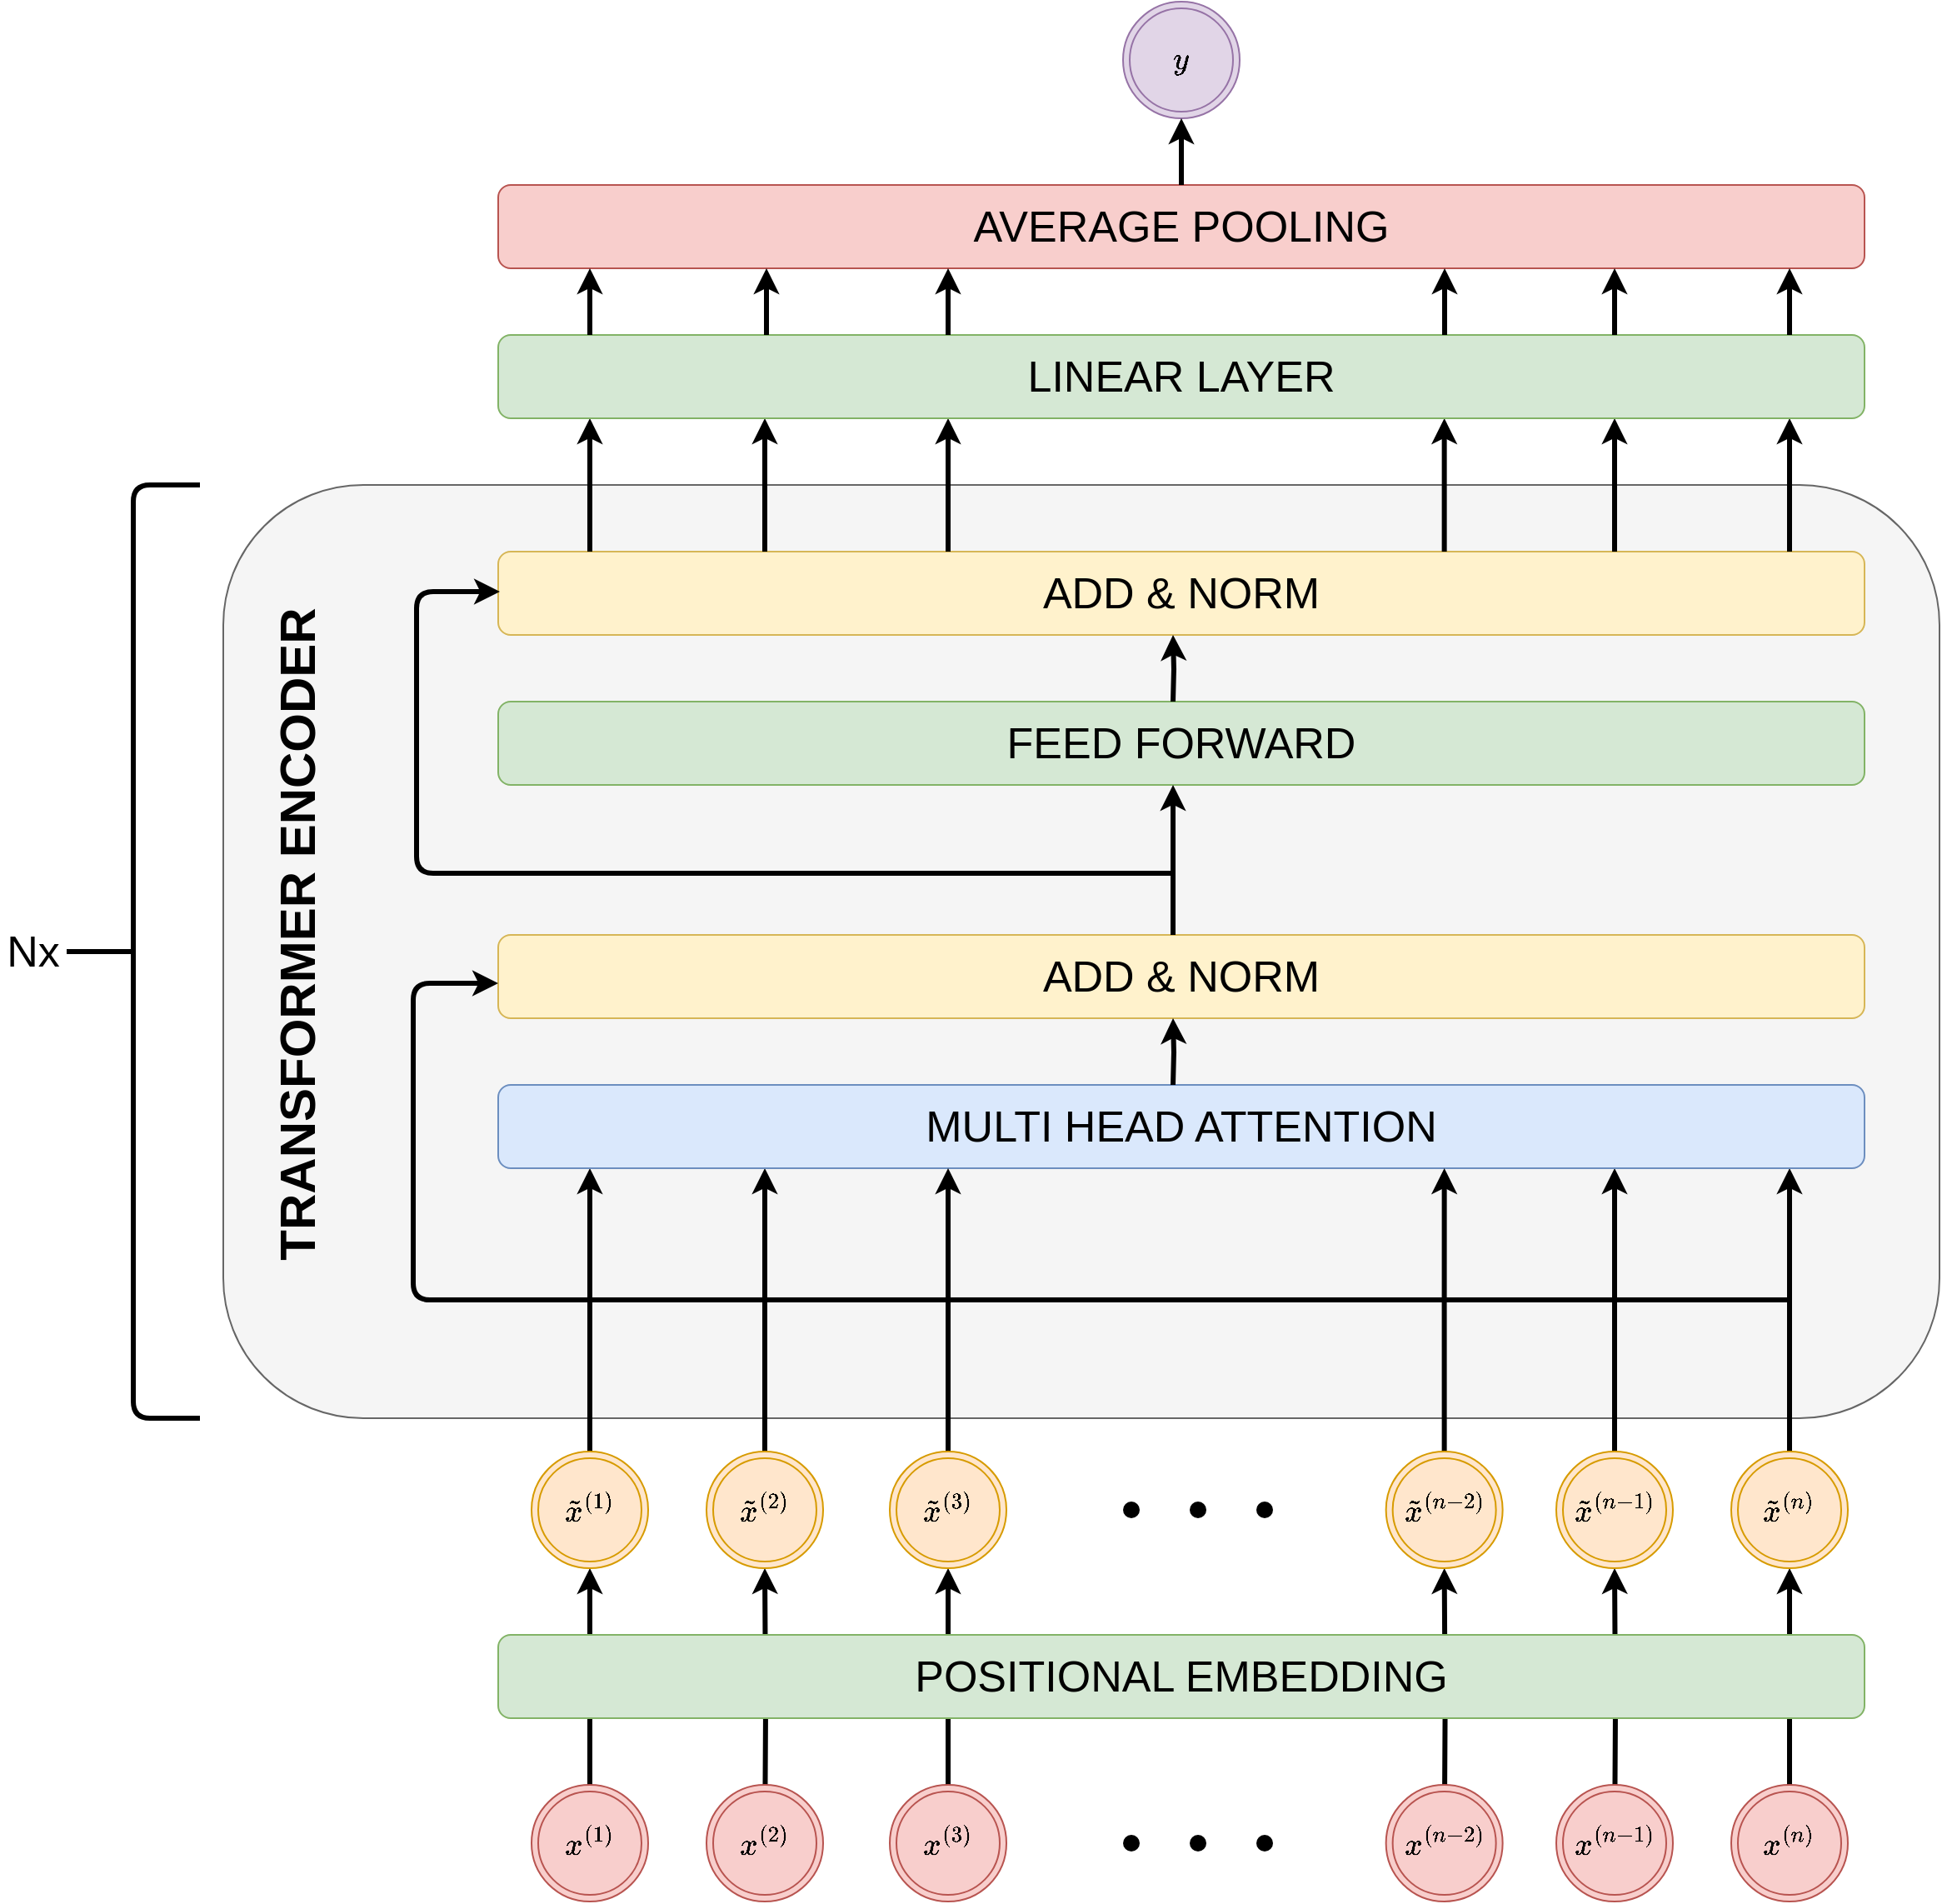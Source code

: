 <mxfile version="13.0.3" type="device"><diagram name="Page-1" id="edf60f1a-56cd-e834-aa8a-f176f3a09ee4"><mxGraphModel dx="2763" dy="1838" grid="1" gridSize="10" guides="1" tooltips="1" connect="1" arrows="1" fold="1" page="1" pageScale="1" pageWidth="1100" pageHeight="850" background="none" math="1" shadow="0"><root><mxCell id="0"/><mxCell id="1" parent="0"/><mxCell id="K9HZkrbn3-RnlMzPygAK-2" value="&lt;font style=&quot;font-size: 26px&quot;&gt;&lt;br&gt;&lt;/font&gt;" style="rounded=1;whiteSpace=wrap;html=1;fillColor=#f5f5f5;strokeColor=#666666;connectable=0;fontColor=#333333;" parent="1" vertex="1"><mxGeometry x="-10" y="40" width="1030" height="560" as="geometry"/></mxCell><mxCell id="-0cYfuJP0OXYIezzRSgM-42" style="edgeStyle=orthogonalEdgeStyle;rounded=0;orthogonalLoop=1;jettySize=auto;html=1;fontSize=20;startArrow=none;startFill=0;endArrow=classic;endFill=1;strokeWidth=3;entryX=0.5;entryY=1;entryDx=0;entryDy=0;" parent="1" target="-0cYfuJP0OXYIezzRSgM-12" edge="1"><mxGeometry relative="1" as="geometry"><mxPoint x="825" y="790" as="targetPoint"/><mxPoint x="825.0" y="860" as="sourcePoint"/></mxGeometry></mxCell><mxCell id="-0cYfuJP0OXYIezzRSgM-63" style="edgeStyle=orthogonalEdgeStyle;rounded=0;orthogonalLoop=1;jettySize=auto;html=1;fontSize=20;startArrow=none;startFill=0;endArrow=classic;endFill=1;strokeWidth=3;" parent="1" edge="1"><mxGeometry relative="1" as="geometry"><mxPoint x="930" y="690" as="targetPoint"/><mxPoint x="930" y="860" as="sourcePoint"/></mxGeometry></mxCell><mxCell id="-0cYfuJP0OXYIezzRSgM-41" style="edgeStyle=orthogonalEdgeStyle;rounded=0;orthogonalLoop=1;jettySize=auto;html=1;fontSize=20;startArrow=none;startFill=0;endArrow=classic;endFill=1;strokeWidth=3;entryX=0.5;entryY=1;entryDx=0;entryDy=0;" parent="1" target="-0cYfuJP0OXYIezzRSgM-43" edge="1"><mxGeometry relative="1" as="geometry"><mxPoint x="717.82" y="910" as="targetPoint"/><mxPoint x="722.82" y="860" as="sourcePoint"/></mxGeometry></mxCell><mxCell id="-0cYfuJP0OXYIezzRSgM-40" style="edgeStyle=orthogonalEdgeStyle;rounded=0;orthogonalLoop=1;jettySize=auto;html=1;fontSize=20;startArrow=none;startFill=0;endArrow=classic;endFill=1;strokeWidth=3;entryX=0.5;entryY=1;entryDx=0;entryDy=0;" parent="1" edge="1"><mxGeometry relative="1" as="geometry"><mxPoint x="425" y="690" as="targetPoint"/><mxPoint x="425" y="860" as="sourcePoint"/></mxGeometry></mxCell><mxCell id="-0cYfuJP0OXYIezzRSgM-5" style="edgeStyle=orthogonalEdgeStyle;rounded=0;orthogonalLoop=1;jettySize=auto;html=1;fontSize=20;strokeWidth=3;" parent="1" edge="1"><mxGeometry relative="1" as="geometry"><mxPoint x="210" y="690" as="targetPoint"/><mxPoint x="210" y="860" as="sourcePoint"/></mxGeometry></mxCell><mxCell id="-0cYfuJP0OXYIezzRSgM-62" style="edgeStyle=orthogonalEdgeStyle;rounded=0;orthogonalLoop=1;jettySize=auto;html=1;entryX=0.5;entryY=1;entryDx=0;entryDy=0;fontSize=20;startArrow=none;startFill=0;endArrow=classic;endFill=1;strokeWidth=3;" parent="1" target="-0cYfuJP0OXYIezzRSgM-11" edge="1"><mxGeometry relative="1" as="geometry"><mxPoint x="315" y="860" as="sourcePoint"/></mxGeometry></mxCell><mxCell id="-0cYfuJP0OXYIezzRSgM-19" style="edgeStyle=orthogonalEdgeStyle;rounded=0;orthogonalLoop=1;jettySize=auto;html=1;fontSize=20;strokeWidth=3;" parent="1" source="-0cYfuJP0OXYIezzRSgM-3" edge="1"><mxGeometry relative="1" as="geometry"><mxPoint x="210" y="450" as="targetPoint"/></mxGeometry></mxCell><mxCell id="-0cYfuJP0OXYIezzRSgM-3" value="&lt;font style=&quot;font-size: 16px;&quot;&gt;$$\tilde{x}^{(1)}$$&lt;/font&gt;" style="ellipse;shape=doubleEllipse;whiteSpace=wrap;html=1;aspect=fixed;fontSize=20;fillColor=#ffe6cc;strokeColor=#d79b00;" parent="1" vertex="1"><mxGeometry x="175" y="620" width="70" height="70" as="geometry"/></mxCell><mxCell id="-0cYfuJP0OXYIezzRSgM-4" value="&lt;font style=&quot;font-size: 26px&quot;&gt;POSITIONAL EMBEDDING&lt;br&gt;&lt;/font&gt;" style="rounded=1;whiteSpace=wrap;html=1;fillColor=#d5e8d4;strokeColor=#82b366;connectable=0;" parent="1" vertex="1"><mxGeometry x="155" y="730" width="820" height="50" as="geometry"/></mxCell><mxCell id="-0cYfuJP0OXYIezzRSgM-64" style="edgeStyle=orthogonalEdgeStyle;rounded=0;orthogonalLoop=1;jettySize=auto;html=1;fontSize=20;startArrow=none;startFill=0;endArrow=classic;endFill=1;strokeWidth=3;" parent="1" source="-0cYfuJP0OXYIezzRSgM-11" edge="1"><mxGeometry relative="1" as="geometry"><mxPoint x="315" y="450" as="targetPoint"/></mxGeometry></mxCell><mxCell id="-0cYfuJP0OXYIezzRSgM-11" value="&lt;font style=&quot;font-size: 16px;&quot;&gt;$$\tilde{x}^{(2)}$$&lt;/font&gt;" style="ellipse;shape=doubleEllipse;whiteSpace=wrap;html=1;aspect=fixed;fontSize=20;fillColor=#ffe6cc;strokeColor=#d79b00;" parent="1" vertex="1"><mxGeometry x="280" y="620" width="70" height="70" as="geometry"/></mxCell><mxCell id="-0cYfuJP0OXYIezzRSgM-67" style="edgeStyle=orthogonalEdgeStyle;rounded=0;orthogonalLoop=1;jettySize=auto;html=1;fontSize=20;startArrow=none;startFill=0;endArrow=classic;endFill=1;strokeWidth=3;" parent="1" source="-0cYfuJP0OXYIezzRSgM-12" edge="1"><mxGeometry relative="1" as="geometry"><mxPoint x="825" y="450" as="targetPoint"/></mxGeometry></mxCell><mxCell id="-0cYfuJP0OXYIezzRSgM-12" value="&lt;span style=&quot;font-size: 16px;&quot;&gt;$$\tilde{x}^{(n-1)}$$&lt;/span&gt;" style="ellipse;shape=doubleEllipse;whiteSpace=wrap;html=1;aspect=fixed;fontSize=20;fillColor=#ffe6cc;strokeColor=#d79b00;" parent="1" vertex="1"><mxGeometry x="790.0" y="620" width="70" height="70" as="geometry"/></mxCell><mxCell id="-0cYfuJP0OXYIezzRSgM-22" style="edgeStyle=orthogonalEdgeStyle;rounded=0;orthogonalLoop=1;jettySize=auto;html=1;fontSize=20;strokeWidth=3;" parent="1" source="-0cYfuJP0OXYIezzRSgM-13" edge="1"><mxGeometry relative="1" as="geometry"><mxPoint x="930" y="450" as="targetPoint"/></mxGeometry></mxCell><mxCell id="-0cYfuJP0OXYIezzRSgM-13" value="&lt;font style=&quot;font-size: 16px;&quot;&gt;$$\tilde{x}^{(n)}$$&lt;/font&gt;" style="ellipse;shape=doubleEllipse;whiteSpace=wrap;html=1;aspect=fixed;fontSize=20;fillColor=#ffe6cc;strokeColor=#d79b00;" parent="1" vertex="1"><mxGeometry x="895" y="620" width="70" height="70" as="geometry"/></mxCell><mxCell id="-0cYfuJP0OXYIezzRSgM-16" value="&lt;font style=&quot;font-size: 26px&quot;&gt;MULTI HEAD ATTENTION&lt;br&gt;&lt;/font&gt;" style="rounded=1;whiteSpace=wrap;html=1;fillColor=#dae8fc;strokeColor=#6c8ebf;connectable=0;allowArrows=1;" parent="1" vertex="1"><mxGeometry x="155" y="400" width="820" height="50" as="geometry"/></mxCell><mxCell id="-0cYfuJP0OXYIezzRSgM-23" value="&lt;font style=&quot;font-size: 26px&quot;&gt;ADD &amp;amp; NORM&lt;br&gt;&lt;/font&gt;" style="rounded=1;whiteSpace=wrap;html=1;fillColor=#fff2cc;strokeColor=#d6b656;connectable=0;" parent="1" vertex="1"><mxGeometry x="155" y="310" width="820" height="50" as="geometry"/></mxCell><mxCell id="-0cYfuJP0OXYIezzRSgM-24" value="&lt;font style=&quot;font-size: 26px&quot;&gt;FEED FORWARD&lt;br&gt;&lt;/font&gt;" style="rounded=1;whiteSpace=wrap;html=1;fillColor=#d5e8d4;strokeColor=#82b366;connectable=0;" parent="1" vertex="1"><mxGeometry x="155" y="170" width="820" height="50" as="geometry"/></mxCell><mxCell id="-0cYfuJP0OXYIezzRSgM-25" value="&lt;font style=&quot;font-size: 26px&quot;&gt;ADD &amp;amp; NORM&lt;br&gt;&lt;/font&gt;" style="rounded=1;whiteSpace=wrap;html=1;fillColor=#fff2cc;strokeColor=#d6b656;connectable=0;" parent="1" vertex="1"><mxGeometry x="155" y="80" width="820" height="50" as="geometry"/></mxCell><mxCell id="-0cYfuJP0OXYIezzRSgM-30" style="edgeStyle=orthogonalEdgeStyle;rounded=0;orthogonalLoop=1;jettySize=auto;html=1;fontSize=20;strokeWidth=3;startArrow=classic;startFill=1;endArrow=none;endFill=0;" parent="1" edge="1"><mxGeometry relative="1" as="geometry"><mxPoint x="210" y="80" as="targetPoint"/><mxPoint x="210" as="sourcePoint"/></mxGeometry></mxCell><mxCell id="-0cYfuJP0OXYIezzRSgM-31" style="edgeStyle=orthogonalEdgeStyle;rounded=0;orthogonalLoop=1;jettySize=auto;html=1;fontSize=20;strokeWidth=3;startArrow=classic;startFill=1;endArrow=none;endFill=0;" parent="1" edge="1"><mxGeometry relative="1" as="geometry"><mxPoint x="315" y="80" as="targetPoint"/><mxPoint x="315" as="sourcePoint"/></mxGeometry></mxCell><mxCell id="-0cYfuJP0OXYIezzRSgM-48" style="edgeStyle=orthogonalEdgeStyle;rounded=0;orthogonalLoop=1;jettySize=auto;html=1;fontSize=20;startArrow=classic;startFill=1;endArrow=none;endFill=0;strokeWidth=3;" parent="1" edge="1"><mxGeometry relative="1" as="geometry"><mxPoint x="825" y="80" as="targetPoint"/><mxPoint x="825" as="sourcePoint"/></mxGeometry></mxCell><mxCell id="-0cYfuJP0OXYIezzRSgM-33" style="edgeStyle=orthogonalEdgeStyle;rounded=0;orthogonalLoop=1;jettySize=auto;html=1;fontSize=20;strokeWidth=3;startArrow=classic;startFill=1;endArrow=none;endFill=0;" parent="1" edge="1"><mxGeometry relative="1" as="geometry"><mxPoint x="930" y="80" as="targetPoint"/><mxPoint x="930" as="sourcePoint"/></mxGeometry></mxCell><mxCell id="-0cYfuJP0OXYIezzRSgM-65" style="edgeStyle=orthogonalEdgeStyle;rounded=0;orthogonalLoop=1;jettySize=auto;html=1;fontSize=20;startArrow=none;startFill=0;endArrow=classic;endFill=1;strokeWidth=3;exitX=0.5;exitY=0;exitDx=0;exitDy=0;" parent="1" source="PzgYkxO-OZ-Oe-Z3ldPD-1" edge="1"><mxGeometry relative="1" as="geometry"><mxPoint x="425" y="450" as="targetPoint"/><mxPoint x="425" y="490" as="sourcePoint"/></mxGeometry></mxCell><mxCell id="-0cYfuJP0OXYIezzRSgM-66" style="edgeStyle=orthogonalEdgeStyle;rounded=0;orthogonalLoop=1;jettySize=auto;html=1;fontSize=20;startArrow=none;startFill=0;endArrow=classic;endFill=1;strokeWidth=3;" parent="1" source="-0cYfuJP0OXYIezzRSgM-43" edge="1"><mxGeometry relative="1" as="geometry"><mxPoint x="722.82" y="450" as="targetPoint"/></mxGeometry></mxCell><mxCell id="-0cYfuJP0OXYIezzRSgM-43" value="&lt;font style=&quot;font-size: 16px;&quot;&gt;$$\tilde{x}^{(n-2)}$$&lt;/font&gt;" style="ellipse;shape=doubleEllipse;whiteSpace=wrap;html=1;aspect=fixed;fontSize=20;fillColor=#ffe6cc;strokeColor=#d79b00;" parent="1" vertex="1"><mxGeometry x="687.82" y="620" width="70" height="70" as="geometry"/></mxCell><mxCell id="-0cYfuJP0OXYIezzRSgM-47" style="edgeStyle=orthogonalEdgeStyle;rounded=0;orthogonalLoop=1;jettySize=auto;html=1;fontSize=20;startArrow=classic;startFill=1;endArrow=none;endFill=0;strokeWidth=3;" parent="1" edge="1"><mxGeometry relative="1" as="geometry"><mxPoint x="722.82" y="80" as="targetPoint"/><mxPoint x="722.82" as="sourcePoint"/></mxGeometry></mxCell><mxCell id="-0cYfuJP0OXYIezzRSgM-46" style="edgeStyle=orthogonalEdgeStyle;rounded=0;orthogonalLoop=1;jettySize=auto;html=1;fontSize=20;startArrow=classic;startFill=1;endArrow=none;endFill=0;strokeWidth=3;" parent="1" edge="1"><mxGeometry relative="1" as="geometry"><mxPoint x="425" y="80" as="targetPoint"/><mxPoint x="425" as="sourcePoint"/></mxGeometry></mxCell><mxCell id="-0cYfuJP0OXYIezzRSgM-68" style="edgeStyle=orthogonalEdgeStyle;rounded=0;orthogonalLoop=1;jettySize=auto;html=1;fontSize=20;startArrow=none;startFill=0;endArrow=classic;endFill=1;strokeWidth=3;" parent="1" edge="1"><mxGeometry relative="1" as="geometry"><mxPoint x="560" y="360" as="targetPoint"/><mxPoint x="560" y="400" as="sourcePoint"/></mxGeometry></mxCell><mxCell id="-0cYfuJP0OXYIezzRSgM-69" style="edgeStyle=orthogonalEdgeStyle;rounded=0;orthogonalLoop=1;jettySize=auto;html=1;fontSize=20;startArrow=none;startFill=0;endArrow=classic;endFill=1;strokeWidth=3;" parent="1" edge="1"><mxGeometry relative="1" as="geometry"><mxPoint x="560" y="220" as="targetPoint"/><mxPoint x="560" y="310" as="sourcePoint"/></mxGeometry></mxCell><mxCell id="-0cYfuJP0OXYIezzRSgM-70" style="edgeStyle=orthogonalEdgeStyle;rounded=0;orthogonalLoop=1;jettySize=auto;html=1;fontSize=20;startArrow=none;startFill=0;endArrow=classic;endFill=1;strokeWidth=3;" parent="1" edge="1"><mxGeometry relative="1" as="geometry"><mxPoint x="560" y="130" as="targetPoint"/><mxPoint x="560" y="170" as="sourcePoint"/></mxGeometry></mxCell><mxCell id="-0cYfuJP0OXYIezzRSgM-71" value="&lt;font style=&quot;font-size: 30px&quot;&gt;TRANSFORMER ENCODER&lt;br&gt;&lt;br&gt;&lt;br&gt;&lt;/font&gt;" style="text;strokeColor=none;fillColor=none;html=1;fontSize=24;fontStyle=1;verticalAlign=middle;align=center;rotation=-90;" parent="1" vertex="1"><mxGeometry x="-15" y="280" width="170" height="60" as="geometry"/></mxCell><mxCell id="-0cYfuJP0OXYIezzRSgM-77" value="&lt;font style=&quot;font-size: 16px&quot;&gt;$$y$$&lt;/font&gt;" style="ellipse;shape=doubleEllipse;whiteSpace=wrap;html=1;aspect=fixed;fontSize=20;fillColor=#e1d5e7;strokeColor=#9673a6;" parent="1" vertex="1"><mxGeometry x="530" y="-250" width="70" height="70" as="geometry"/></mxCell><mxCell id="PzgYkxO-OZ-Oe-Z3ldPD-1" value="&lt;font style=&quot;font-size: 16px;&quot;&gt;$$\tilde{x}^{(3)}$$&lt;/font&gt;" style="ellipse;shape=doubleEllipse;whiteSpace=wrap;html=1;aspect=fixed;fontSize=20;fillColor=#ffe6cc;strokeColor=#d79b00;" parent="1" vertex="1"><mxGeometry x="390" y="620" width="70" height="70" as="geometry"/></mxCell><mxCell id="g0l8ehjYQA7SzL0V_GaX-1" value="&lt;font style=&quot;font-size: 16px&quot;&gt;$$x^{(1)}$$&lt;/font&gt;" style="ellipse;shape=doubleEllipse;whiteSpace=wrap;html=1;aspect=fixed;fontSize=20;fillColor=#f8cecc;strokeColor=#b85450;" parent="1" vertex="1"><mxGeometry x="175" y="820" width="70" height="70" as="geometry"/></mxCell><mxCell id="g0l8ehjYQA7SzL0V_GaX-2" value="&lt;font style=&quot;font-size: 16px&quot;&gt;$$x^{(2)}$$&lt;/font&gt;" style="ellipse;shape=doubleEllipse;whiteSpace=wrap;html=1;aspect=fixed;fontSize=20;fillColor=#f8cecc;strokeColor=#b85450;" parent="1" vertex="1"><mxGeometry x="280" y="820" width="70" height="70" as="geometry"/></mxCell><mxCell id="g0l8ehjYQA7SzL0V_GaX-3" value="&lt;span style=&quot;font-size: 16px&quot;&gt;$$x^{(n-1)}$$&lt;/span&gt;" style="ellipse;shape=doubleEllipse;whiteSpace=wrap;html=1;aspect=fixed;fontSize=20;fillColor=#f8cecc;strokeColor=#b85450;" parent="1" vertex="1"><mxGeometry x="790.0" y="820" width="70" height="70" as="geometry"/></mxCell><mxCell id="g0l8ehjYQA7SzL0V_GaX-4" value="&lt;font style=&quot;font-size: 16px&quot;&gt;$$x^{(n)}$$&lt;/font&gt;" style="ellipse;shape=doubleEllipse;whiteSpace=wrap;html=1;aspect=fixed;fontSize=20;fillColor=#f8cecc;strokeColor=#b85450;" parent="1" vertex="1"><mxGeometry x="895" y="820" width="70" height="70" as="geometry"/></mxCell><mxCell id="g0l8ehjYQA7SzL0V_GaX-5" value="&lt;font style=&quot;font-size: 16px&quot;&gt;$$x^{(n-2)}$$&lt;/font&gt;" style="ellipse;shape=doubleEllipse;whiteSpace=wrap;html=1;aspect=fixed;fontSize=20;fillColor=#f8cecc;strokeColor=#b85450;" parent="1" vertex="1"><mxGeometry x="687.82" y="820" width="70" height="70" as="geometry"/></mxCell><mxCell id="g0l8ehjYQA7SzL0V_GaX-6" value="&lt;font style=&quot;font-size: 16px&quot;&gt;$$x^{(3)}$$&lt;/font&gt;" style="ellipse;shape=doubleEllipse;whiteSpace=wrap;html=1;aspect=fixed;fontSize=20;fillColor=#f8cecc;strokeColor=#b85450;" parent="1" vertex="1"><mxGeometry x="390" y="820" width="70" height="70" as="geometry"/></mxCell><mxCell id="g0l8ehjYQA7SzL0V_GaX-10" value="" style="shape=ellipse;fillColor=#000000;strokeColor=none;html=1" parent="1" vertex="1"><mxGeometry x="530" y="650" width="10" height="10" as="geometry"/></mxCell><mxCell id="g0l8ehjYQA7SzL0V_GaX-11" value="" style="shape=ellipse;fillColor=#000000;strokeColor=none;html=1" parent="1" vertex="1"><mxGeometry x="570" y="650" width="10" height="10" as="geometry"/></mxCell><mxCell id="g0l8ehjYQA7SzL0V_GaX-12" value="" style="shape=ellipse;fillColor=#000000;strokeColor=none;html=1" parent="1" vertex="1"><mxGeometry x="610" y="650" width="10" height="10" as="geometry"/></mxCell><mxCell id="g0l8ehjYQA7SzL0V_GaX-13" value="" style="shape=ellipse;fillColor=#000000;strokeColor=none;html=1" parent="1" vertex="1"><mxGeometry x="530" y="850" width="10" height="10" as="geometry"/></mxCell><mxCell id="g0l8ehjYQA7SzL0V_GaX-14" value="" style="shape=ellipse;fillColor=#000000;strokeColor=none;html=1" parent="1" vertex="1"><mxGeometry x="570" y="850" width="10" height="10" as="geometry"/></mxCell><mxCell id="g0l8ehjYQA7SzL0V_GaX-15" value="" style="shape=ellipse;fillColor=#000000;strokeColor=none;html=1" parent="1" vertex="1"><mxGeometry x="610" y="850" width="10" height="10" as="geometry"/></mxCell><mxCell id="g0l8ehjYQA7SzL0V_GaX-16" value="" style="endArrow=classic;html=1;strokeWidth=3;edgeStyle=orthogonalEdgeStyle;" parent="1" edge="1"><mxGeometry width="50" height="50" relative="1" as="geometry"><mxPoint x="930" y="529" as="sourcePoint"/><mxPoint x="155" y="339" as="targetPoint"/><Array as="points"><mxPoint x="104" y="529"/><mxPoint x="104" y="339"/></Array></mxGeometry></mxCell><mxCell id="g0l8ehjYQA7SzL0V_GaX-17" value="" style="endArrow=classic;html=1;strokeWidth=3;edgeStyle=orthogonalEdgeStyle;" parent="1" edge="1"><mxGeometry width="50" height="50" relative="1" as="geometry"><mxPoint x="560" y="273" as="sourcePoint"/><mxPoint x="156" y="104" as="targetPoint"/><Array as="points"><mxPoint x="106" y="273"/><mxPoint x="106" y="104"/><mxPoint x="156" y="104"/></Array></mxGeometry></mxCell><mxCell id="67vgjL4UzJgXmbKp9_XW-1" value="&lt;font style=&quot;font-size: 26px&quot;&gt;LINEAR LAYER&lt;br&gt;&lt;/font&gt;" style="rounded=1;whiteSpace=wrap;html=1;fillColor=#d5e8d4;strokeColor=#82b366;connectable=0;" vertex="1" parent="1"><mxGeometry x="155" y="-50" width="820" height="50" as="geometry"/></mxCell><mxCell id="67vgjL4UzJgXmbKp9_XW-2" value="&lt;font style=&quot;font-size: 26px&quot;&gt;AVERAGE POOLING&lt;br&gt;&lt;/font&gt;" style="rounded=1;whiteSpace=wrap;html=1;fillColor=#f8cecc;strokeColor=#b85450;connectable=0;" vertex="1" parent="1"><mxGeometry x="155" y="-140" width="820" height="50" as="geometry"/></mxCell><mxCell id="67vgjL4UzJgXmbKp9_XW-3" value="" style="endArrow=classic;html=1;strokeWidth=3;" edge="1" parent="1"><mxGeometry width="50" height="50" relative="1" as="geometry"><mxPoint x="930" y="-50" as="sourcePoint"/><mxPoint x="930" y="-90" as="targetPoint"/></mxGeometry></mxCell><mxCell id="67vgjL4UzJgXmbKp9_XW-4" value="" style="endArrow=classic;html=1;strokeWidth=3;" edge="1" parent="1"><mxGeometry width="50" height="50" relative="1" as="geometry"><mxPoint x="825" y="-50" as="sourcePoint"/><mxPoint x="825" y="-90" as="targetPoint"/></mxGeometry></mxCell><mxCell id="67vgjL4UzJgXmbKp9_XW-5" value="" style="endArrow=classic;html=1;strokeWidth=3;" edge="1" parent="1"><mxGeometry width="50" height="50" relative="1" as="geometry"><mxPoint x="723" y="-50" as="sourcePoint"/><mxPoint x="723" y="-90" as="targetPoint"/></mxGeometry></mxCell><mxCell id="67vgjL4UzJgXmbKp9_XW-6" value="" style="endArrow=classic;html=1;strokeWidth=3;" edge="1" parent="1"><mxGeometry width="50" height="50" relative="1" as="geometry"><mxPoint x="425" y="-50" as="sourcePoint"/><mxPoint x="425" y="-90" as="targetPoint"/></mxGeometry></mxCell><mxCell id="67vgjL4UzJgXmbKp9_XW-7" value="" style="endArrow=classic;html=1;strokeWidth=3;" edge="1" parent="1"><mxGeometry width="50" height="50" relative="1" as="geometry"><mxPoint x="316" y="-50" as="sourcePoint"/><mxPoint x="316" y="-90" as="targetPoint"/></mxGeometry></mxCell><mxCell id="67vgjL4UzJgXmbKp9_XW-8" value="" style="endArrow=classic;html=1;strokeWidth=3;" edge="1" parent="1"><mxGeometry width="50" height="50" relative="1" as="geometry"><mxPoint x="210" y="-50" as="sourcePoint"/><mxPoint x="210" y="-90" as="targetPoint"/></mxGeometry></mxCell><mxCell id="67vgjL4UzJgXmbKp9_XW-9" value="" style="endArrow=classic;html=1;strokeWidth=3;entryX=0.5;entryY=1;entryDx=0;entryDy=0;" edge="1" parent="1" target="-0cYfuJP0OXYIezzRSgM-77"><mxGeometry width="50" height="50" relative="1" as="geometry"><mxPoint x="565" y="-140" as="sourcePoint"/><mxPoint x="450" y="-70" as="targetPoint"/></mxGeometry></mxCell><mxCell id="67vgjL4UzJgXmbKp9_XW-10" value="" style="endArrow=none;html=1;strokeWidth=3;endFill=0;edgeStyle=orthogonalEdgeStyle;" edge="1" parent="1"><mxGeometry width="50" height="50" relative="1" as="geometry"><mxPoint x="-24" y="600" as="sourcePoint"/><mxPoint x="-24" y="40" as="targetPoint"/><Array as="points"><mxPoint x="-64" y="600"/><mxPoint x="-64" y="40"/></Array></mxGeometry></mxCell><mxCell id="67vgjL4UzJgXmbKp9_XW-11" value="" style="endArrow=none;html=1;strokeWidth=3;endFill=0;" edge="1" parent="1"><mxGeometry width="50" height="50" relative="1" as="geometry"><mxPoint x="-104" y="320" as="sourcePoint"/><mxPoint x="-64" y="320" as="targetPoint"/></mxGeometry></mxCell><mxCell id="67vgjL4UzJgXmbKp9_XW-12" value="&lt;font style=&quot;font-size: 26px&quot;&gt;Nx&lt;/font&gt;" style="text;html=1;strokeColor=none;fillColor=none;align=center;verticalAlign=middle;whiteSpace=wrap;rounded=0;" vertex="1" parent="1"><mxGeometry x="-144" y="310" width="40" height="20" as="geometry"/></mxCell></root></mxGraphModel></diagram></mxfile>